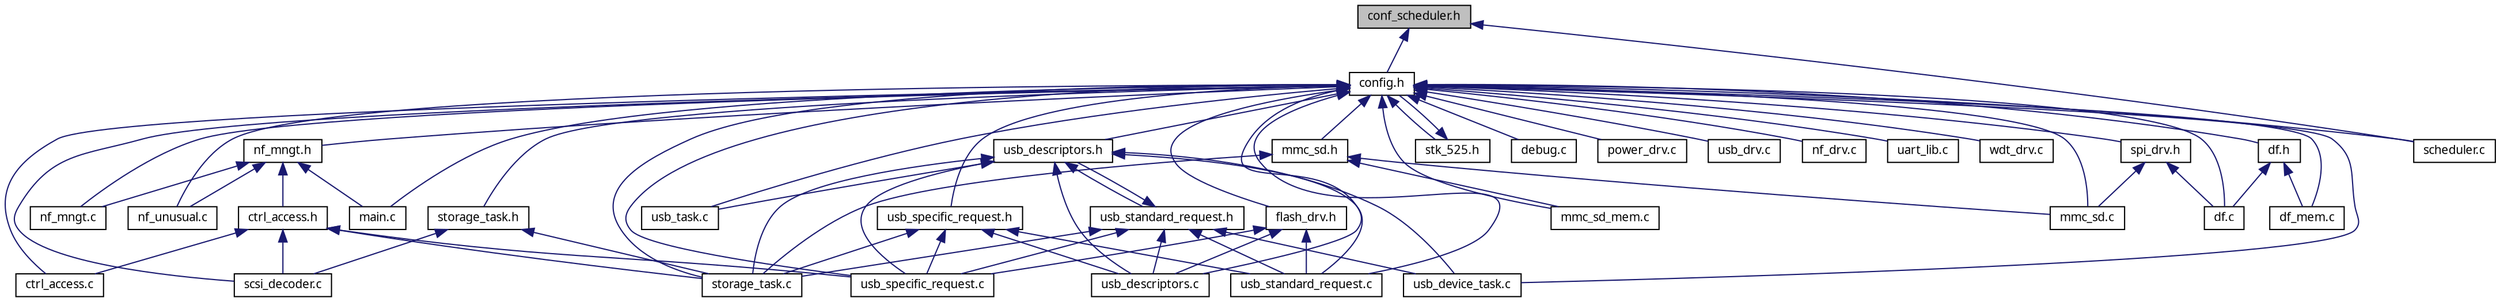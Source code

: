 digraph G
{
  edge [fontname="FreeSans.ttf",fontsize=10,labelfontname="FreeSans.ttf",labelfontsize=10];
  node [fontname="FreeSans.ttf",fontsize=10,shape=record];
  Node1 [label="conf_scheduler.h",height=0.2,width=0.4,color="black", fillcolor="grey75", style="filled" fontcolor="black"];
  Node1 -> Node2 [dir=back,color="midnightblue",fontsize=10,style="solid",fontname="FreeSans.ttf"];
  Node2 [label="config.h",height=0.2,width=0.4,color="black", fillcolor="white", style="filled",URL="$a00039.html"];
  Node2 -> Node3 [dir=back,color="midnightblue",fontsize=10,style="solid",fontname="FreeSans.ttf"];
  Node3 [label="main.c",height=0.2,width=0.4,color="black", fillcolor="white", style="filled",URL="$a00052.html"];
  Node2 -> Node4 [dir=back,color="midnightblue",fontsize=10,style="solid",fontname="FreeSans.ttf"];
  Node4 [label="storage_task.c",height=0.2,width=0.4,color="black", fillcolor="white", style="filled",URL="$a00074.html"];
  Node2 -> Node5 [dir=back,color="midnightblue",fontsize=10,style="solid",fontname="FreeSans.ttf"];
  Node5 [label="storage_task.h",height=0.2,width=0.4,color="black", fillcolor="white", style="filled",URL="$a00075.html"];
  Node5 -> Node4 [dir=back,color="midnightblue",fontsize=10,style="solid",fontname="FreeSans.ttf"];
  Node5 -> Node6 [dir=back,color="midnightblue",fontsize=10,style="solid",fontname="FreeSans.ttf"];
  Node6 [label="scsi_decoder.c",height=0.2,width=0.4,color="black", fillcolor="white", style="filled",URL="$a00070.html"];
  Node2 -> Node7 [dir=back,color="midnightblue",fontsize=10,style="solid",fontname="FreeSans.ttf"];
  Node7 [label="usb_descriptors.h",height=0.2,width=0.4,color="black", fillcolor="white", style="filled",URL="$a00083.html"];
  Node7 -> Node4 [dir=back,color="midnightblue",fontsize=10,style="solid",fontname="FreeSans.ttf"];
  Node7 -> Node8 [dir=back,color="midnightblue",fontsize=10,style="solid",fontname="FreeSans.ttf"];
  Node8 [label="usb_descriptors.c",height=0.2,width=0.4,color="black", fillcolor="white", style="filled",URL="$a00082.html"];
  Node7 -> Node9 [dir=back,color="midnightblue",fontsize=10,style="solid",fontname="FreeSans.ttf"];
  Node9 [label="usb_specific_request.c",height=0.2,width=0.4,color="black", fillcolor="white", style="filled",URL="$a00088.html"];
  Node7 -> Node10 [dir=back,color="midnightblue",fontsize=10,style="solid",fontname="FreeSans.ttf"];
  Node10 [label="usb_device_task.c",height=0.2,width=0.4,color="black", fillcolor="white", style="filled",URL="$a00084.html"];
  Node7 -> Node11 [dir=back,color="midnightblue",fontsize=10,style="solid",fontname="FreeSans.ttf"];
  Node11 [label="usb_standard_request.c",height=0.2,width=0.4,color="black", fillcolor="white", style="filled",URL="$a00090.html"];
  Node7 -> Node12 [dir=back,color="midnightblue",fontsize=10,style="solid",fontname="FreeSans.ttf"];
  Node12 [label="usb_standard_request.h",height=0.2,width=0.4,color="black", fillcolor="white", style="filled",URL="$a00091.html"];
  Node12 -> Node7 [dir=back,color="midnightblue",fontsize=10,style="solid",fontname="FreeSans.ttf"];
  Node12 -> Node4 [dir=back,color="midnightblue",fontsize=10,style="solid",fontname="FreeSans.ttf"];
  Node12 -> Node8 [dir=back,color="midnightblue",fontsize=10,style="solid",fontname="FreeSans.ttf"];
  Node12 -> Node9 [dir=back,color="midnightblue",fontsize=10,style="solid",fontname="FreeSans.ttf"];
  Node12 -> Node10 [dir=back,color="midnightblue",fontsize=10,style="solid",fontname="FreeSans.ttf"];
  Node12 -> Node11 [dir=back,color="midnightblue",fontsize=10,style="solid",fontname="FreeSans.ttf"];
  Node7 -> Node13 [dir=back,color="midnightblue",fontsize=10,style="solid",fontname="FreeSans.ttf"];
  Node13 [label="usb_task.c",height=0.2,width=0.4,color="black", fillcolor="white", style="filled",URL="$a00092.html"];
  Node2 -> Node14 [dir=back,color="midnightblue",fontsize=10,style="solid",fontname="FreeSans.ttf"];
  Node14 [label="usb_specific_request.h",height=0.2,width=0.4,color="black", fillcolor="white", style="filled",URL="$a00089.html"];
  Node14 -> Node4 [dir=back,color="midnightblue",fontsize=10,style="solid",fontname="FreeSans.ttf"];
  Node14 -> Node8 [dir=back,color="midnightblue",fontsize=10,style="solid",fontname="FreeSans.ttf"];
  Node14 -> Node9 [dir=back,color="midnightblue",fontsize=10,style="solid",fontname="FreeSans.ttf"];
  Node14 -> Node11 [dir=back,color="midnightblue",fontsize=10,style="solid",fontname="FreeSans.ttf"];
  Node2 -> Node8 [dir=back,color="midnightblue",fontsize=10,style="solid",fontname="FreeSans.ttf"];
  Node2 -> Node9 [dir=back,color="midnightblue",fontsize=10,style="solid",fontname="FreeSans.ttf"];
  Node2 -> Node15 [dir=back,color="midnightblue",fontsize=10,style="solid",fontname="FreeSans.ttf"];
  Node15 [label="stk_525.h",height=0.2,width=0.4,color="black", fillcolor="white", style="filled",URL="$a00073.html"];
  Node15 -> Node2 [dir=back,color="midnightblue",fontsize=10,style="solid",fontname="FreeSans.ttf"];
  Node2 -> Node16 [dir=back,color="midnightblue",fontsize=10,style="solid",fontname="FreeSans.ttf"];
  Node16 [label="debug.c",height=0.2,width=0.4,color="black", fillcolor="white", style="filled",URL="$a00043.html"];
  Node2 -> Node17 [dir=back,color="midnightblue",fontsize=10,style="solid",fontname="FreeSans.ttf"];
  Node17 [label="flash_drv.h",height=0.2,width=0.4,color="black", fillcolor="white", style="filled",URL="$a00050.html"];
  Node17 -> Node8 [dir=back,color="midnightblue",fontsize=10,style="solid",fontname="FreeSans.ttf"];
  Node17 -> Node9 [dir=back,color="midnightblue",fontsize=10,style="solid",fontname="FreeSans.ttf"];
  Node17 -> Node11 [dir=back,color="midnightblue",fontsize=10,style="solid",fontname="FreeSans.ttf"];
  Node2 -> Node18 [dir=back,color="midnightblue",fontsize=10,style="solid",fontname="FreeSans.ttf"];
  Node18 [label="power_drv.c",height=0.2,width=0.4,color="black", fillcolor="white", style="filled",URL="$a00066.html"];
  Node2 -> Node19 [dir=back,color="midnightblue",fontsize=10,style="solid",fontname="FreeSans.ttf"];
  Node19 [label="usb_drv.c",height=0.2,width=0.4,color="black", fillcolor="white", style="filled",URL="$a00086.html"];
  Node2 -> Node20 [dir=back,color="midnightblue",fontsize=10,style="solid",fontname="FreeSans.ttf"];
  Node20 [label="df.c",height=0.2,width=0.4,color="black", fillcolor="white", style="filled",URL="$a00045.html"];
  Node2 -> Node21 [dir=back,color="midnightblue",fontsize=10,style="solid",fontname="FreeSans.ttf"];
  Node21 [label="df.h",height=0.2,width=0.4,color="black", fillcolor="white", style="filled",URL="$a00046.html"];
  Node21 -> Node20 [dir=back,color="midnightblue",fontsize=10,style="solid",fontname="FreeSans.ttf"];
  Node21 -> Node22 [dir=back,color="midnightblue",fontsize=10,style="solid",fontname="FreeSans.ttf"];
  Node22 [label="df_mem.c",height=0.2,width=0.4,color="black", fillcolor="white", style="filled",URL="$a00047.html"];
  Node2 -> Node22 [dir=back,color="midnightblue",fontsize=10,style="solid",fontname="FreeSans.ttf"];
  Node2 -> Node23 [dir=back,color="midnightblue",fontsize=10,style="solid",fontname="FreeSans.ttf"];
  Node23 [label="mmc_sd.c",height=0.2,width=0.4,color="black", fillcolor="white", style="filled",URL="$a00053.html"];
  Node2 -> Node24 [dir=back,color="midnightblue",fontsize=10,style="solid",fontname="FreeSans.ttf"];
  Node24 [label="mmc_sd.h",height=0.2,width=0.4,color="black", fillcolor="white", style="filled",URL="$a00054.html"];
  Node24 -> Node4 [dir=back,color="midnightblue",fontsize=10,style="solid",fontname="FreeSans.ttf"];
  Node24 -> Node23 [dir=back,color="midnightblue",fontsize=10,style="solid",fontname="FreeSans.ttf"];
  Node24 -> Node25 [dir=back,color="midnightblue",fontsize=10,style="solid",fontname="FreeSans.ttf"];
  Node25 [label="mmc_sd_mem.c",height=0.2,width=0.4,color="black", fillcolor="white", style="filled",URL="$a00055.html"];
  Node2 -> Node25 [dir=back,color="midnightblue",fontsize=10,style="solid",fontname="FreeSans.ttf"];
  Node2 -> Node26 [dir=back,color="midnightblue",fontsize=10,style="solid",fontname="FreeSans.ttf"];
  Node26 [label="nf_drv.c",height=0.2,width=0.4,color="black", fillcolor="white", style="filled",URL="$a00060.html"];
  Node2 -> Node27 [dir=back,color="midnightblue",fontsize=10,style="solid",fontname="FreeSans.ttf"];
  Node27 [label="nf_mngt.c",height=0.2,width=0.4,color="black", fillcolor="white", style="filled",URL="$a00062.html"];
  Node2 -> Node28 [dir=back,color="midnightblue",fontsize=10,style="solid",fontname="FreeSans.ttf"];
  Node28 [label="nf_mngt.h",height=0.2,width=0.4,color="black", fillcolor="white", style="filled",URL="$a00063.html"];
  Node28 -> Node3 [dir=back,color="midnightblue",fontsize=10,style="solid",fontname="FreeSans.ttf"];
  Node28 -> Node27 [dir=back,color="midnightblue",fontsize=10,style="solid",fontname="FreeSans.ttf"];
  Node28 -> Node29 [dir=back,color="midnightblue",fontsize=10,style="solid",fontname="FreeSans.ttf"];
  Node29 [label="nf_unusual.c",height=0.2,width=0.4,color="black", fillcolor="white", style="filled",URL="$a00064.html"];
  Node28 -> Node30 [dir=back,color="midnightblue",fontsize=10,style="solid",fontname="FreeSans.ttf"];
  Node30 [label="ctrl_access.h",height=0.2,width=0.4,color="black", fillcolor="white", style="filled",URL="$a00041.html"];
  Node30 -> Node4 [dir=back,color="midnightblue",fontsize=10,style="solid",fontname="FreeSans.ttf"];
  Node30 -> Node9 [dir=back,color="midnightblue",fontsize=10,style="solid",fontname="FreeSans.ttf"];
  Node30 -> Node31 [dir=back,color="midnightblue",fontsize=10,style="solid",fontname="FreeSans.ttf"];
  Node31 [label="ctrl_access.c",height=0.2,width=0.4,color="black", fillcolor="white", style="filled",URL="$a00040.html"];
  Node30 -> Node6 [dir=back,color="midnightblue",fontsize=10,style="solid",fontname="FreeSans.ttf"];
  Node2 -> Node29 [dir=back,color="midnightblue",fontsize=10,style="solid",fontname="FreeSans.ttf"];
  Node2 -> Node31 [dir=back,color="midnightblue",fontsize=10,style="solid",fontname="FreeSans.ttf"];
  Node2 -> Node6 [dir=back,color="midnightblue",fontsize=10,style="solid",fontname="FreeSans.ttf"];
  Node2 -> Node10 [dir=back,color="midnightblue",fontsize=10,style="solid",fontname="FreeSans.ttf"];
  Node2 -> Node11 [dir=back,color="midnightblue",fontsize=10,style="solid",fontname="FreeSans.ttf"];
  Node2 -> Node13 [dir=back,color="midnightblue",fontsize=10,style="solid",fontname="FreeSans.ttf"];
  Node2 -> Node32 [dir=back,color="midnightblue",fontsize=10,style="solid",fontname="FreeSans.ttf"];
  Node32 [label="spi_drv.h",height=0.2,width=0.4,color="black", fillcolor="white", style="filled",URL="$a00072.html"];
  Node32 -> Node20 [dir=back,color="midnightblue",fontsize=10,style="solid",fontname="FreeSans.ttf"];
  Node32 -> Node23 [dir=back,color="midnightblue",fontsize=10,style="solid",fontname="FreeSans.ttf"];
  Node2 -> Node33 [dir=back,color="midnightblue",fontsize=10,style="solid",fontname="FreeSans.ttf"];
  Node33 [label="uart_lib.c",height=0.2,width=0.4,color="black", fillcolor="white", style="filled",URL="$a00078.html"];
  Node2 -> Node34 [dir=back,color="midnightblue",fontsize=10,style="solid",fontname="FreeSans.ttf"];
  Node34 [label="wdt_drv.c",height=0.2,width=0.4,color="black", fillcolor="white", style="filled",URL="$a00094.html"];
  Node2 -> Node35 [dir=back,color="midnightblue",fontsize=10,style="solid",fontname="FreeSans.ttf"];
  Node35 [label="scheduler.c",height=0.2,width=0.4,color="black", fillcolor="white", style="filled",URL="$a00068.html"];
  Node1 -> Node35 [dir=back,color="midnightblue",fontsize=10,style="solid",fontname="FreeSans.ttf"];
}
